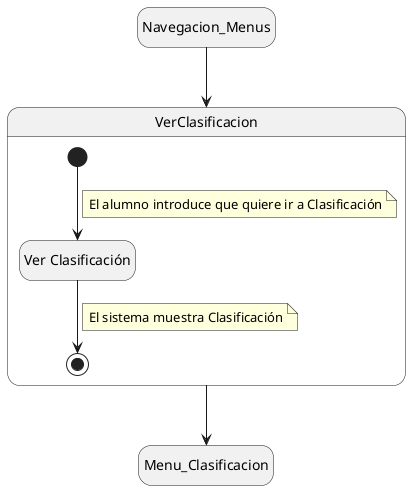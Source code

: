 @startuml

hide empty description

state Navegacion_Menus
state Menu_Clasificacion
state VerClasificacion{
    state Ver as "Ver Clasificación"
    [*] --> Ver
    note on link
        El alumno introduce que quiere ir a Clasificación
    end note
    Ver --> [*]
    note on link
        El sistema muestra Clasificación
    end note
}

Navegacion_Menus --> VerClasificacion
VerClasificacion --> Menu_Clasificacion

@enduml
